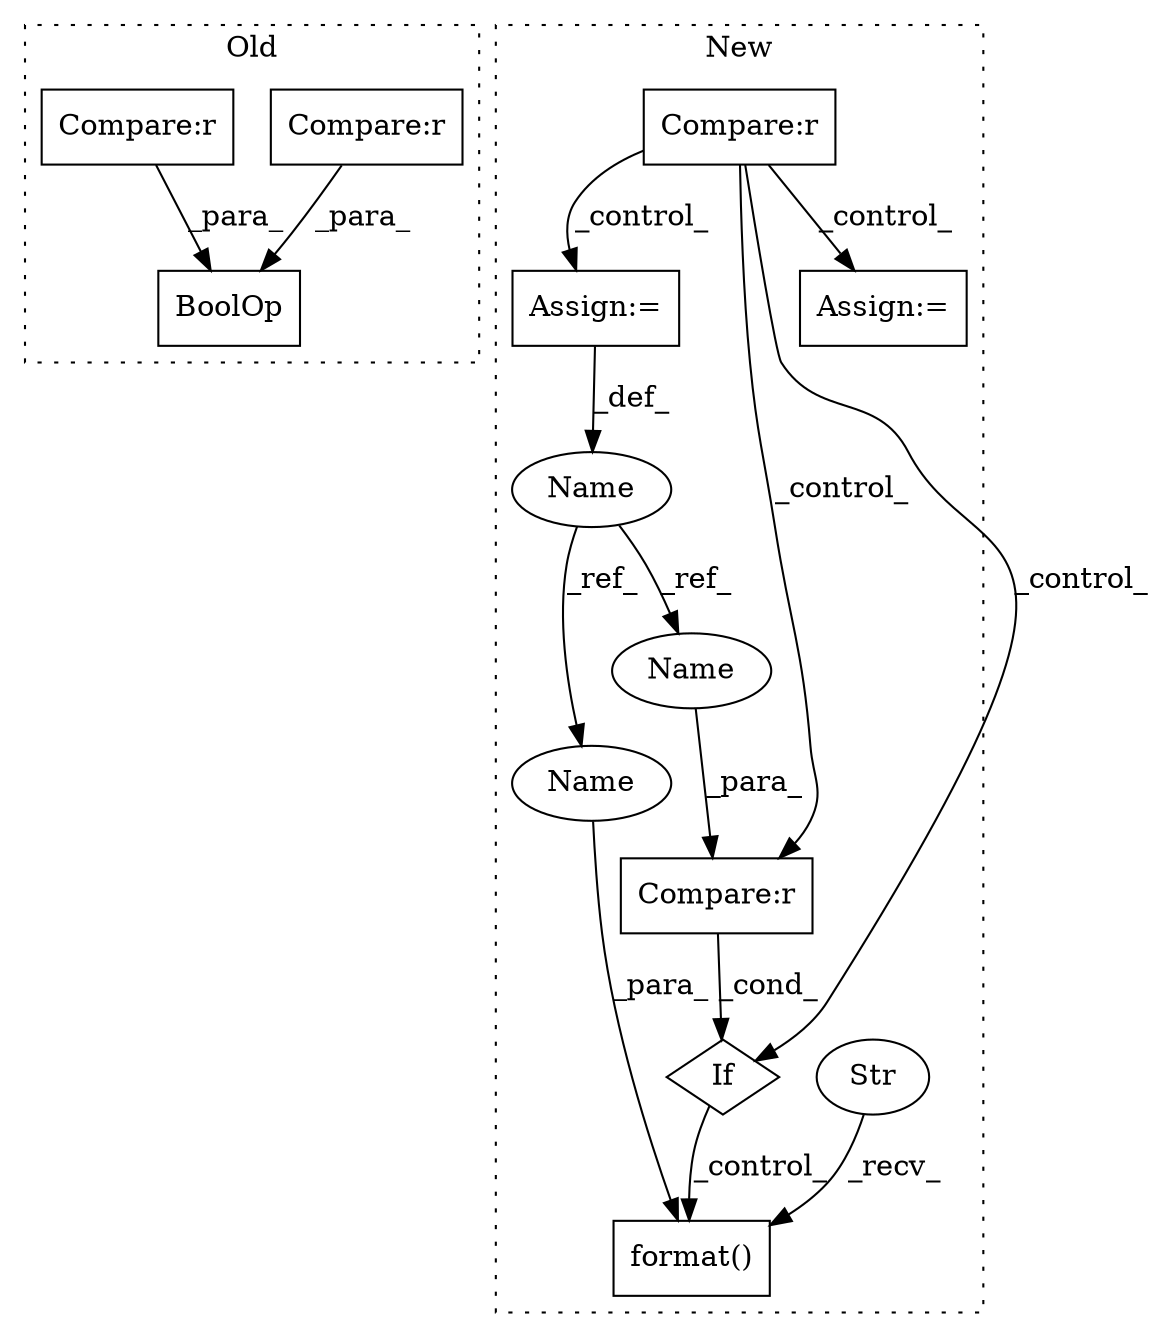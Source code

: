 digraph G {
subgraph cluster0 {
1 [label="BoolOp" a="72" s="18496" l="79" shape="box"];
6 [label="Compare:r" a="40" s="18497" l="15" shape="box"];
7 [label="Compare:r" a="40" s="18517" l="57" shape="box"];
label = "Old";
style="dotted";
}
subgraph cluster1 {
2 [label="format()" a="75" s="18516,18535" l="12,1" shape="box"];
3 [label="Str" a="66" s="18516" l="4" shape="ellipse"];
4 [label="If" a="96" s="18469" l="3" shape="diamond"];
5 [label="Compare:r" a="40" s="18472" l="13" shape="box"];
8 [label="Assign:=" a="68" s="18425" l="3" shape="box"];
9 [label="Name" a="87" s="18418" l="7" shape="ellipse"];
10 [label="Compare:r" a="40" s="18371" l="16" shape="box"];
11 [label="Assign:=" a="68" s="18661" l="3" shape="box"];
12 [label="Name" a="87" s="18528" l="7" shape="ellipse"];
13 [label="Name" a="87" s="18472" l="7" shape="ellipse"];
label = "New";
style="dotted";
}
3 -> 2 [label="_recv_"];
4 -> 2 [label="_control_"];
5 -> 4 [label="_cond_"];
6 -> 1 [label="_para_"];
7 -> 1 [label="_para_"];
8 -> 9 [label="_def_"];
9 -> 13 [label="_ref_"];
9 -> 12 [label="_ref_"];
10 -> 5 [label="_control_"];
10 -> 4 [label="_control_"];
10 -> 11 [label="_control_"];
10 -> 8 [label="_control_"];
12 -> 2 [label="_para_"];
13 -> 5 [label="_para_"];
}